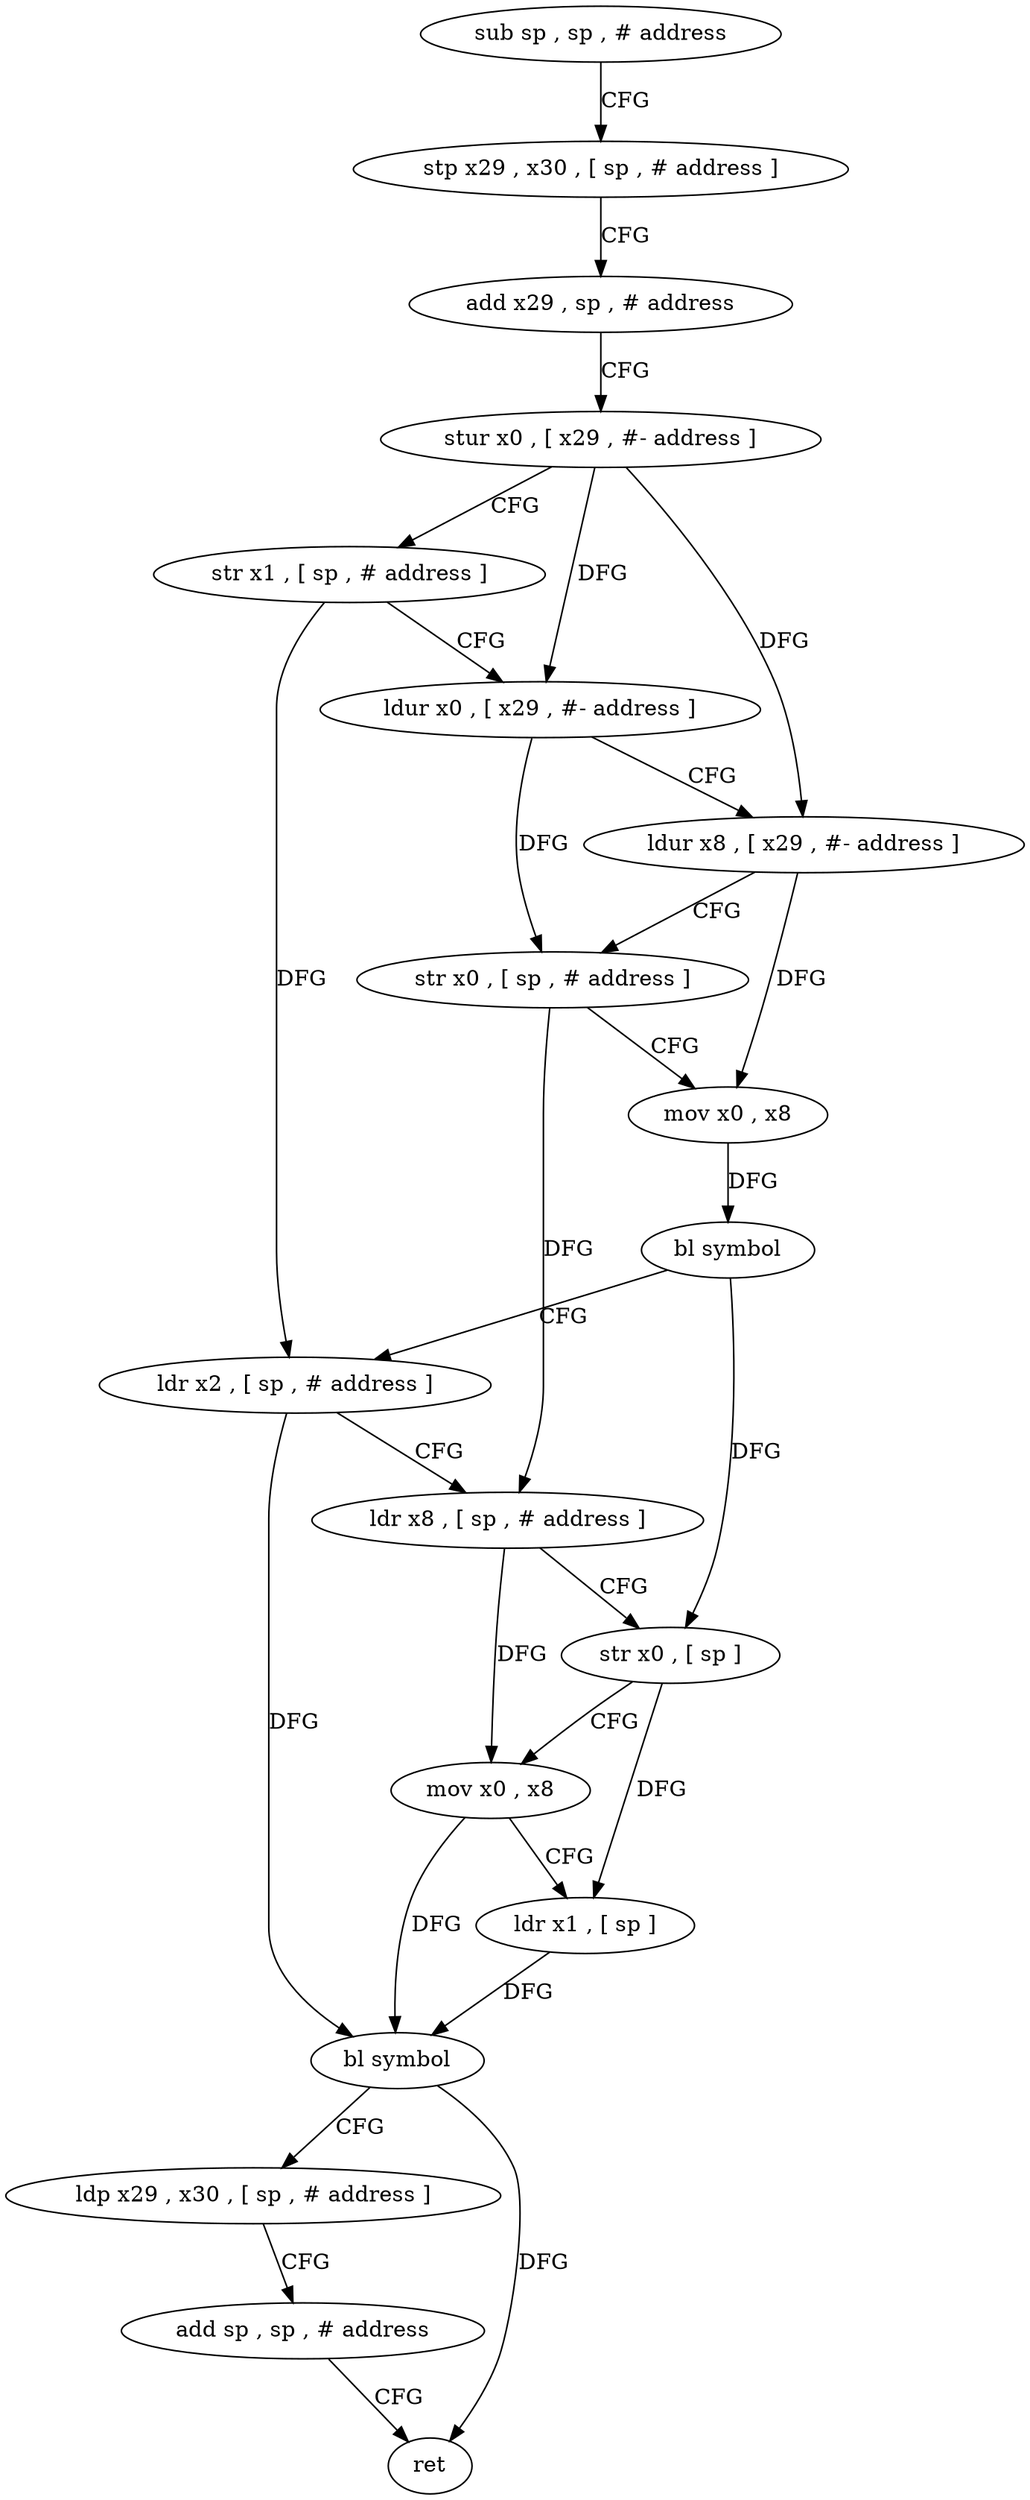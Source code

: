 digraph "func" {
"107052" [label = "sub sp , sp , # address" ]
"107056" [label = "stp x29 , x30 , [ sp , # address ]" ]
"107060" [label = "add x29 , sp , # address" ]
"107064" [label = "stur x0 , [ x29 , #- address ]" ]
"107068" [label = "str x1 , [ sp , # address ]" ]
"107072" [label = "ldur x0 , [ x29 , #- address ]" ]
"107076" [label = "ldur x8 , [ x29 , #- address ]" ]
"107080" [label = "str x0 , [ sp , # address ]" ]
"107084" [label = "mov x0 , x8" ]
"107088" [label = "bl symbol" ]
"107092" [label = "ldr x2 , [ sp , # address ]" ]
"107096" [label = "ldr x8 , [ sp , # address ]" ]
"107100" [label = "str x0 , [ sp ]" ]
"107104" [label = "mov x0 , x8" ]
"107108" [label = "ldr x1 , [ sp ]" ]
"107112" [label = "bl symbol" ]
"107116" [label = "ldp x29 , x30 , [ sp , # address ]" ]
"107120" [label = "add sp , sp , # address" ]
"107124" [label = "ret" ]
"107052" -> "107056" [ label = "CFG" ]
"107056" -> "107060" [ label = "CFG" ]
"107060" -> "107064" [ label = "CFG" ]
"107064" -> "107068" [ label = "CFG" ]
"107064" -> "107072" [ label = "DFG" ]
"107064" -> "107076" [ label = "DFG" ]
"107068" -> "107072" [ label = "CFG" ]
"107068" -> "107092" [ label = "DFG" ]
"107072" -> "107076" [ label = "CFG" ]
"107072" -> "107080" [ label = "DFG" ]
"107076" -> "107080" [ label = "CFG" ]
"107076" -> "107084" [ label = "DFG" ]
"107080" -> "107084" [ label = "CFG" ]
"107080" -> "107096" [ label = "DFG" ]
"107084" -> "107088" [ label = "DFG" ]
"107088" -> "107092" [ label = "CFG" ]
"107088" -> "107100" [ label = "DFG" ]
"107092" -> "107096" [ label = "CFG" ]
"107092" -> "107112" [ label = "DFG" ]
"107096" -> "107100" [ label = "CFG" ]
"107096" -> "107104" [ label = "DFG" ]
"107100" -> "107104" [ label = "CFG" ]
"107100" -> "107108" [ label = "DFG" ]
"107104" -> "107108" [ label = "CFG" ]
"107104" -> "107112" [ label = "DFG" ]
"107108" -> "107112" [ label = "DFG" ]
"107112" -> "107116" [ label = "CFG" ]
"107112" -> "107124" [ label = "DFG" ]
"107116" -> "107120" [ label = "CFG" ]
"107120" -> "107124" [ label = "CFG" ]
}
